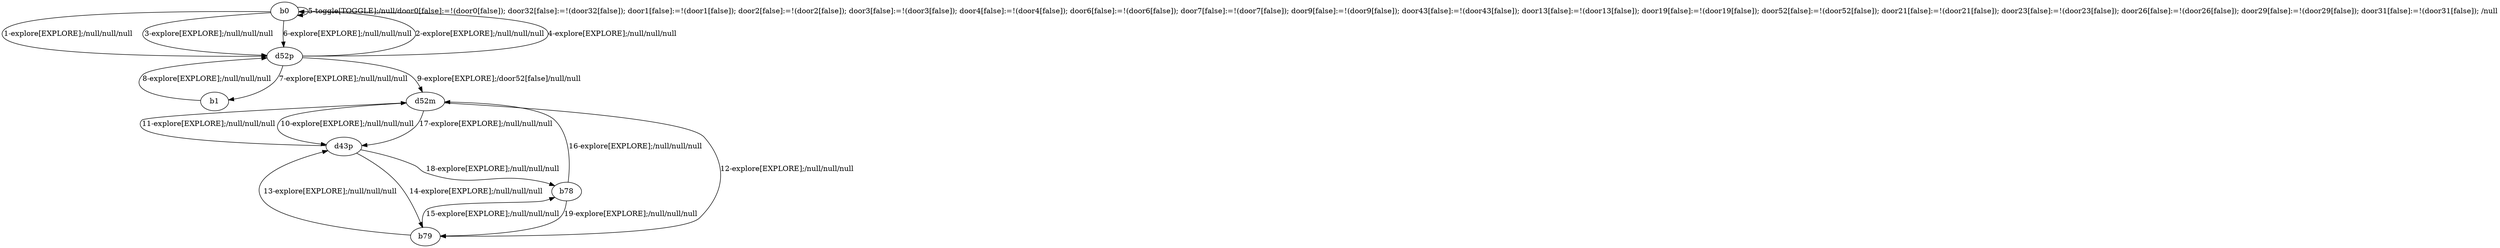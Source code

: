 # Total number of goals covered by this test: 4
# d43p --> d52m
# b79 --> b78
# b78 --> b79
# d43p --> b78

digraph g {
"b0" -> "d52p" [label = "1-explore[EXPLORE];/null/null/null"];
"d52p" -> "b0" [label = "2-explore[EXPLORE];/null/null/null"];
"b0" -> "d52p" [label = "3-explore[EXPLORE];/null/null/null"];
"d52p" -> "b0" [label = "4-explore[EXPLORE];/null/null/null"];
"b0" -> "b0" [label = "5-toggle[TOGGLE];/null/door0[false]:=!(door0[false]); door32[false]:=!(door32[false]); door1[false]:=!(door1[false]); door2[false]:=!(door2[false]); door3[false]:=!(door3[false]); door4[false]:=!(door4[false]); door6[false]:=!(door6[false]); door7[false]:=!(door7[false]); door9[false]:=!(door9[false]); door43[false]:=!(door43[false]); door13[false]:=!(door13[false]); door19[false]:=!(door19[false]); door52[false]:=!(door52[false]); door21[false]:=!(door21[false]); door23[false]:=!(door23[false]); door26[false]:=!(door26[false]); door29[false]:=!(door29[false]); door31[false]:=!(door31[false]); /null"];
"b0" -> "d52p" [label = "6-explore[EXPLORE];/null/null/null"];
"d52p" -> "b1" [label = "7-explore[EXPLORE];/null/null/null"];
"b1" -> "d52p" [label = "8-explore[EXPLORE];/null/null/null"];
"d52p" -> "d52m" [label = "9-explore[EXPLORE];/door52[false]/null/null"];
"d52m" -> "d43p" [label = "10-explore[EXPLORE];/null/null/null"];
"d43p" -> "d52m" [label = "11-explore[EXPLORE];/null/null/null"];
"d52m" -> "b79" [label = "12-explore[EXPLORE];/null/null/null"];
"b79" -> "d43p" [label = "13-explore[EXPLORE];/null/null/null"];
"d43p" -> "b79" [label = "14-explore[EXPLORE];/null/null/null"];
"b79" -> "b78" [label = "15-explore[EXPLORE];/null/null/null"];
"b78" -> "d52m" [label = "16-explore[EXPLORE];/null/null/null"];
"d52m" -> "d43p" [label = "17-explore[EXPLORE];/null/null/null"];
"d43p" -> "b78" [label = "18-explore[EXPLORE];/null/null/null"];
"b78" -> "b79" [label = "19-explore[EXPLORE];/null/null/null"];
}